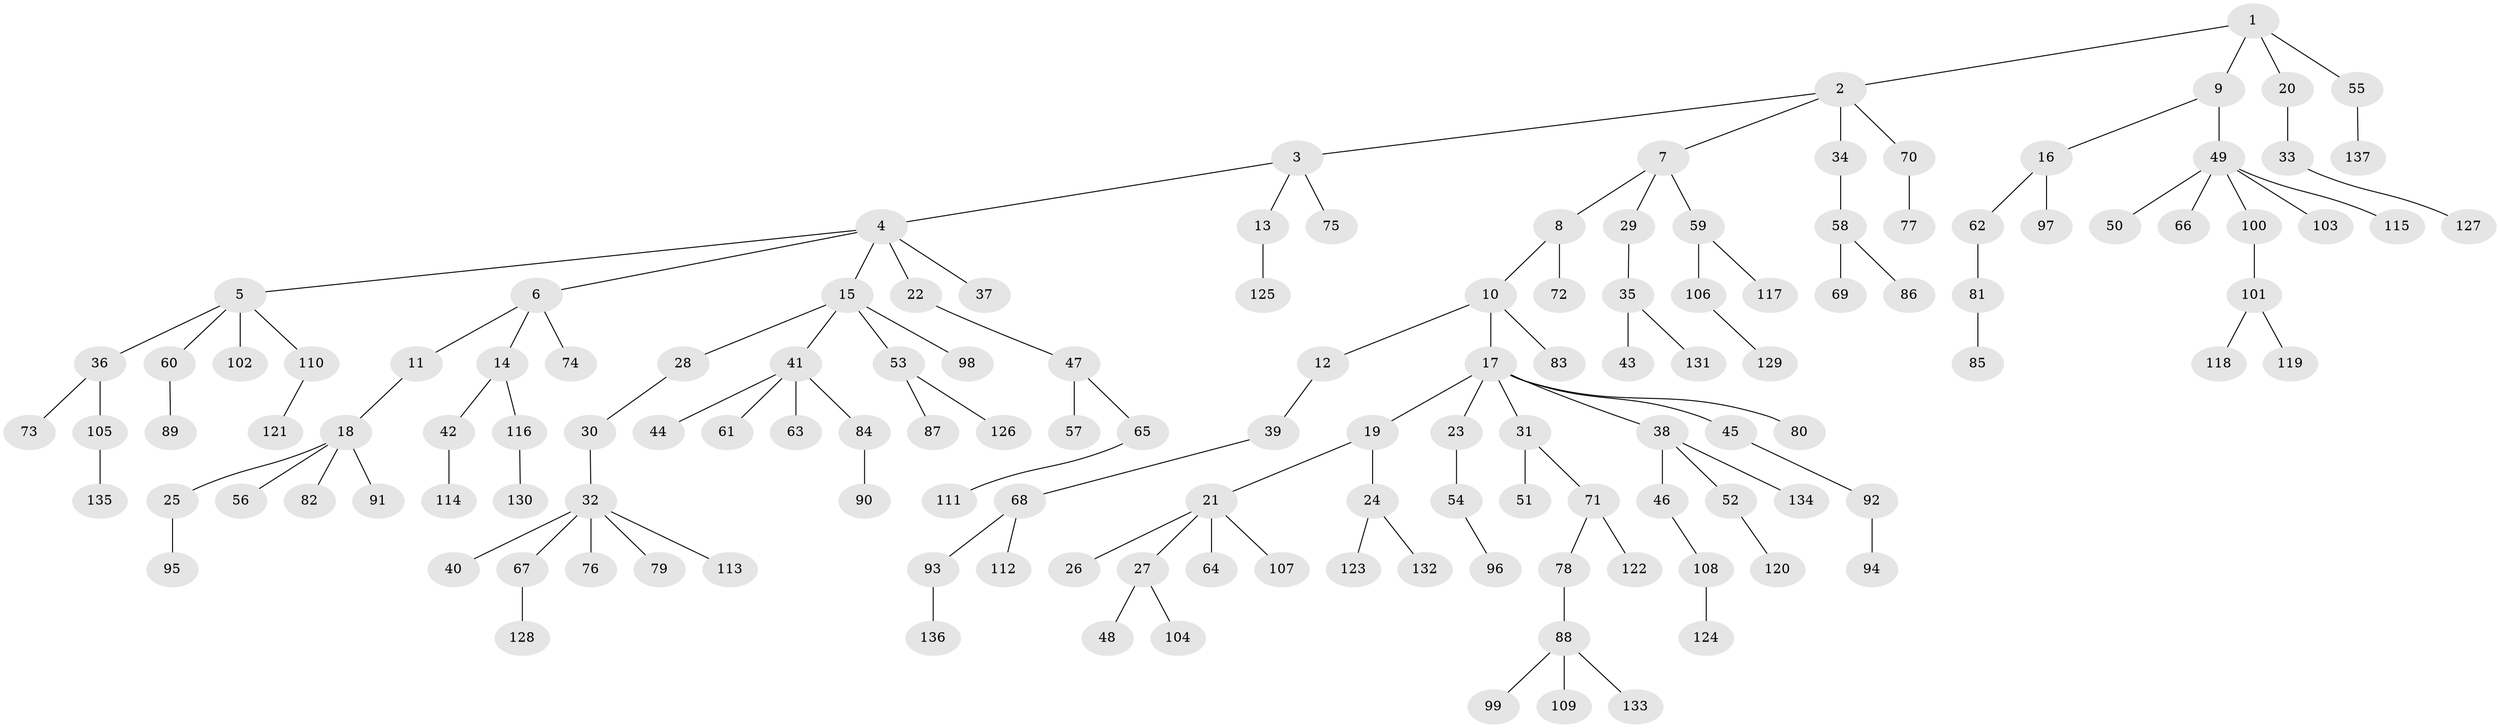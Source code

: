 // Generated by graph-tools (version 1.1) at 2025/54/03/09/25 04:54:00]
// undirected, 137 vertices, 136 edges
graph export_dot {
graph [start="1"]
  node [color=gray90,style=filled];
  1;
  2;
  3;
  4;
  5;
  6;
  7;
  8;
  9;
  10;
  11;
  12;
  13;
  14;
  15;
  16;
  17;
  18;
  19;
  20;
  21;
  22;
  23;
  24;
  25;
  26;
  27;
  28;
  29;
  30;
  31;
  32;
  33;
  34;
  35;
  36;
  37;
  38;
  39;
  40;
  41;
  42;
  43;
  44;
  45;
  46;
  47;
  48;
  49;
  50;
  51;
  52;
  53;
  54;
  55;
  56;
  57;
  58;
  59;
  60;
  61;
  62;
  63;
  64;
  65;
  66;
  67;
  68;
  69;
  70;
  71;
  72;
  73;
  74;
  75;
  76;
  77;
  78;
  79;
  80;
  81;
  82;
  83;
  84;
  85;
  86;
  87;
  88;
  89;
  90;
  91;
  92;
  93;
  94;
  95;
  96;
  97;
  98;
  99;
  100;
  101;
  102;
  103;
  104;
  105;
  106;
  107;
  108;
  109;
  110;
  111;
  112;
  113;
  114;
  115;
  116;
  117;
  118;
  119;
  120;
  121;
  122;
  123;
  124;
  125;
  126;
  127;
  128;
  129;
  130;
  131;
  132;
  133;
  134;
  135;
  136;
  137;
  1 -- 2;
  1 -- 9;
  1 -- 20;
  1 -- 55;
  2 -- 3;
  2 -- 7;
  2 -- 34;
  2 -- 70;
  3 -- 4;
  3 -- 13;
  3 -- 75;
  4 -- 5;
  4 -- 6;
  4 -- 15;
  4 -- 22;
  4 -- 37;
  5 -- 36;
  5 -- 60;
  5 -- 102;
  5 -- 110;
  6 -- 11;
  6 -- 14;
  6 -- 74;
  7 -- 8;
  7 -- 29;
  7 -- 59;
  8 -- 10;
  8 -- 72;
  9 -- 16;
  9 -- 49;
  10 -- 12;
  10 -- 17;
  10 -- 83;
  11 -- 18;
  12 -- 39;
  13 -- 125;
  14 -- 42;
  14 -- 116;
  15 -- 28;
  15 -- 41;
  15 -- 53;
  15 -- 98;
  16 -- 62;
  16 -- 97;
  17 -- 19;
  17 -- 23;
  17 -- 31;
  17 -- 38;
  17 -- 45;
  17 -- 80;
  18 -- 25;
  18 -- 56;
  18 -- 82;
  18 -- 91;
  19 -- 21;
  19 -- 24;
  20 -- 33;
  21 -- 26;
  21 -- 27;
  21 -- 64;
  21 -- 107;
  22 -- 47;
  23 -- 54;
  24 -- 123;
  24 -- 132;
  25 -- 95;
  27 -- 48;
  27 -- 104;
  28 -- 30;
  29 -- 35;
  30 -- 32;
  31 -- 51;
  31 -- 71;
  32 -- 40;
  32 -- 67;
  32 -- 76;
  32 -- 79;
  32 -- 113;
  33 -- 127;
  34 -- 58;
  35 -- 43;
  35 -- 131;
  36 -- 73;
  36 -- 105;
  38 -- 46;
  38 -- 52;
  38 -- 134;
  39 -- 68;
  41 -- 44;
  41 -- 61;
  41 -- 63;
  41 -- 84;
  42 -- 114;
  45 -- 92;
  46 -- 108;
  47 -- 57;
  47 -- 65;
  49 -- 50;
  49 -- 66;
  49 -- 100;
  49 -- 103;
  49 -- 115;
  52 -- 120;
  53 -- 87;
  53 -- 126;
  54 -- 96;
  55 -- 137;
  58 -- 69;
  58 -- 86;
  59 -- 106;
  59 -- 117;
  60 -- 89;
  62 -- 81;
  65 -- 111;
  67 -- 128;
  68 -- 93;
  68 -- 112;
  70 -- 77;
  71 -- 78;
  71 -- 122;
  78 -- 88;
  81 -- 85;
  84 -- 90;
  88 -- 99;
  88 -- 109;
  88 -- 133;
  92 -- 94;
  93 -- 136;
  100 -- 101;
  101 -- 118;
  101 -- 119;
  105 -- 135;
  106 -- 129;
  108 -- 124;
  110 -- 121;
  116 -- 130;
}
